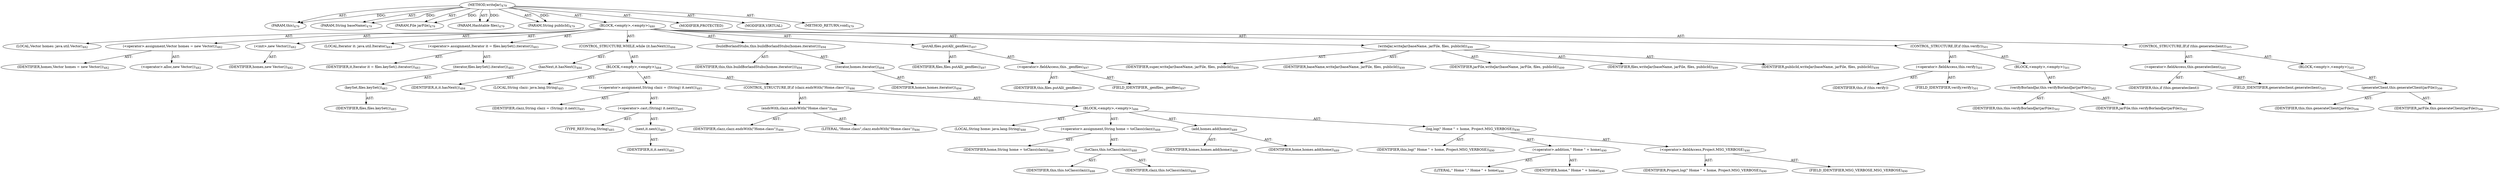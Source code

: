 digraph "writeJar" {  
"111669149712" [label = <(METHOD,writeJar)<SUB>479</SUB>> ]
"115964117011" [label = <(PARAM,this)<SUB>479</SUB>> ]
"115964117031" [label = <(PARAM,String baseName)<SUB>479</SUB>> ]
"115964117032" [label = <(PARAM,File jarFile)<SUB>479</SUB>> ]
"115964117033" [label = <(PARAM,Hashtable files)<SUB>479</SUB>> ]
"115964117034" [label = <(PARAM,String publicId)<SUB>479</SUB>> ]
"25769803822" [label = <(BLOCK,&lt;empty&gt;,&lt;empty&gt;)<SUB>480</SUB>> ]
"94489280541" [label = <(LOCAL,Vector homes: java.util.Vector)<SUB>482</SUB>> ]
"30064771371" [label = <(&lt;operator&gt;.assignment,Vector homes = new Vector())<SUB>482</SUB>> ]
"68719476977" [label = <(IDENTIFIER,homes,Vector homes = new Vector())<SUB>482</SUB>> ]
"30064771372" [label = <(&lt;operator&gt;.alloc,new Vector())<SUB>482</SUB>> ]
"30064771373" [label = <(&lt;init&gt;,new Vector())<SUB>482</SUB>> ]
"68719476978" [label = <(IDENTIFIER,homes,new Vector())<SUB>482</SUB>> ]
"94489280542" [label = <(LOCAL,Iterator it: java.util.Iterator)<SUB>483</SUB>> ]
"30064771374" [label = <(&lt;operator&gt;.assignment,Iterator it = files.keySet().iterator())<SUB>483</SUB>> ]
"68719476979" [label = <(IDENTIFIER,it,Iterator it = files.keySet().iterator())<SUB>483</SUB>> ]
"30064771375" [label = <(iterator,files.keySet().iterator())<SUB>483</SUB>> ]
"30064771376" [label = <(keySet,files.keySet())<SUB>483</SUB>> ]
"68719476980" [label = <(IDENTIFIER,files,files.keySet())<SUB>483</SUB>> ]
"47244640278" [label = <(CONTROL_STRUCTURE,WHILE,while (it.hasNext()))<SUB>484</SUB>> ]
"30064771377" [label = <(hasNext,it.hasNext())<SUB>484</SUB>> ]
"68719476981" [label = <(IDENTIFIER,it,it.hasNext())<SUB>484</SUB>> ]
"25769803823" [label = <(BLOCK,&lt;empty&gt;,&lt;empty&gt;)<SUB>484</SUB>> ]
"94489280543" [label = <(LOCAL,String clazz: java.lang.String)<SUB>485</SUB>> ]
"30064771378" [label = <(&lt;operator&gt;.assignment,String clazz = (String) it.next())<SUB>485</SUB>> ]
"68719476982" [label = <(IDENTIFIER,clazz,String clazz = (String) it.next())<SUB>485</SUB>> ]
"30064771379" [label = <(&lt;operator&gt;.cast,(String) it.next())<SUB>485</SUB>> ]
"180388626450" [label = <(TYPE_REF,String,String)<SUB>485</SUB>> ]
"30064771380" [label = <(next,it.next())<SUB>485</SUB>> ]
"68719476983" [label = <(IDENTIFIER,it,it.next())<SUB>485</SUB>> ]
"47244640279" [label = <(CONTROL_STRUCTURE,IF,if (clazz.endsWith(&quot;Home.class&quot;)))<SUB>486</SUB>> ]
"30064771381" [label = <(endsWith,clazz.endsWith(&quot;Home.class&quot;))<SUB>486</SUB>> ]
"68719476984" [label = <(IDENTIFIER,clazz,clazz.endsWith(&quot;Home.class&quot;))<SUB>486</SUB>> ]
"90194313271" [label = <(LITERAL,&quot;Home.class&quot;,clazz.endsWith(&quot;Home.class&quot;))<SUB>486</SUB>> ]
"25769803824" [label = <(BLOCK,&lt;empty&gt;,&lt;empty&gt;)<SUB>486</SUB>> ]
"94489280544" [label = <(LOCAL,String home: java.lang.String)<SUB>488</SUB>> ]
"30064771382" [label = <(&lt;operator&gt;.assignment,String home = toClass(clazz))<SUB>488</SUB>> ]
"68719476985" [label = <(IDENTIFIER,home,String home = toClass(clazz))<SUB>488</SUB>> ]
"30064771383" [label = <(toClass,this.toClass(clazz))<SUB>488</SUB>> ]
"68719476781" [label = <(IDENTIFIER,this,this.toClass(clazz))<SUB>488</SUB>> ]
"68719476986" [label = <(IDENTIFIER,clazz,this.toClass(clazz))<SUB>488</SUB>> ]
"30064771384" [label = <(add,homes.add(home))<SUB>489</SUB>> ]
"68719476987" [label = <(IDENTIFIER,homes,homes.add(home))<SUB>489</SUB>> ]
"68719476988" [label = <(IDENTIFIER,home,homes.add(home))<SUB>489</SUB>> ]
"30064771385" [label = <(log,log(&quot; Home &quot; + home, Project.MSG_VERBOSE))<SUB>490</SUB>> ]
"68719476782" [label = <(IDENTIFIER,this,log(&quot; Home &quot; + home, Project.MSG_VERBOSE))<SUB>490</SUB>> ]
"30064771386" [label = <(&lt;operator&gt;.addition,&quot; Home &quot; + home)<SUB>490</SUB>> ]
"90194313272" [label = <(LITERAL,&quot; Home &quot;,&quot; Home &quot; + home)<SUB>490</SUB>> ]
"68719476989" [label = <(IDENTIFIER,home,&quot; Home &quot; + home)<SUB>490</SUB>> ]
"30064771387" [label = <(&lt;operator&gt;.fieldAccess,Project.MSG_VERBOSE)<SUB>490</SUB>> ]
"68719476990" [label = <(IDENTIFIER,Project,log(&quot; Home &quot; + home, Project.MSG_VERBOSE))<SUB>490</SUB>> ]
"55834574904" [label = <(FIELD_IDENTIFIER,MSG_VERBOSE,MSG_VERBOSE)<SUB>490</SUB>> ]
"30064771388" [label = <(buildBorlandStubs,this.buildBorlandStubs(homes.iterator()))<SUB>494</SUB>> ]
"68719476783" [label = <(IDENTIFIER,this,this.buildBorlandStubs(homes.iterator()))<SUB>494</SUB>> ]
"30064771389" [label = <(iterator,homes.iterator())<SUB>494</SUB>> ]
"68719476991" [label = <(IDENTIFIER,homes,homes.iterator())<SUB>494</SUB>> ]
"30064771390" [label = <(putAll,files.putAll(_genfiles))<SUB>497</SUB>> ]
"68719476992" [label = <(IDENTIFIER,files,files.putAll(_genfiles))<SUB>497</SUB>> ]
"30064771391" [label = <(&lt;operator&gt;.fieldAccess,this._genfiles)<SUB>497</SUB>> ]
"68719476993" [label = <(IDENTIFIER,this,files.putAll(_genfiles))> ]
"55834574905" [label = <(FIELD_IDENTIFIER,_genfiles,_genfiles)<SUB>497</SUB>> ]
"30064771392" [label = <(writeJar,writeJar(baseName, jarFile, files, publicId))<SUB>499</SUB>> ]
"68719476994" [label = <(IDENTIFIER,super,writeJar(baseName, jarFile, files, publicId))<SUB>499</SUB>> ]
"68719476995" [label = <(IDENTIFIER,baseName,writeJar(baseName, jarFile, files, publicId))<SUB>499</SUB>> ]
"68719476996" [label = <(IDENTIFIER,jarFile,writeJar(baseName, jarFile, files, publicId))<SUB>499</SUB>> ]
"68719476997" [label = <(IDENTIFIER,files,writeJar(baseName, jarFile, files, publicId))<SUB>499</SUB>> ]
"68719476998" [label = <(IDENTIFIER,publicId,writeJar(baseName, jarFile, files, publicId))<SUB>499</SUB>> ]
"47244640280" [label = <(CONTROL_STRUCTURE,IF,if (this.verify))<SUB>501</SUB>> ]
"30064771393" [label = <(&lt;operator&gt;.fieldAccess,this.verify)<SUB>501</SUB>> ]
"68719476999" [label = <(IDENTIFIER,this,if (this.verify))> ]
"55834574906" [label = <(FIELD_IDENTIFIER,verify,verify)<SUB>501</SUB>> ]
"25769803825" [label = <(BLOCK,&lt;empty&gt;,&lt;empty&gt;)<SUB>501</SUB>> ]
"30064771394" [label = <(verifyBorlandJar,this.verifyBorlandJar(jarFile))<SUB>502</SUB>> ]
"68719476784" [label = <(IDENTIFIER,this,this.verifyBorlandJar(jarFile))<SUB>502</SUB>> ]
"68719477000" [label = <(IDENTIFIER,jarFile,this.verifyBorlandJar(jarFile))<SUB>502</SUB>> ]
"47244640281" [label = <(CONTROL_STRUCTURE,IF,if (this.generateclient))<SUB>505</SUB>> ]
"30064771395" [label = <(&lt;operator&gt;.fieldAccess,this.generateclient)<SUB>505</SUB>> ]
"68719477001" [label = <(IDENTIFIER,this,if (this.generateclient))> ]
"55834574907" [label = <(FIELD_IDENTIFIER,generateclient,generateclient)<SUB>505</SUB>> ]
"25769803826" [label = <(BLOCK,&lt;empty&gt;,&lt;empty&gt;)<SUB>505</SUB>> ]
"30064771396" [label = <(generateClient,this.generateClient(jarFile))<SUB>506</SUB>> ]
"68719476785" [label = <(IDENTIFIER,this,this.generateClient(jarFile))<SUB>506</SUB>> ]
"68719477002" [label = <(IDENTIFIER,jarFile,this.generateClient(jarFile))<SUB>506</SUB>> ]
"133143986232" [label = <(MODIFIER,PROTECTED)> ]
"133143986233" [label = <(MODIFIER,VIRTUAL)> ]
"128849018896" [label = <(METHOD_RETURN,void)<SUB>479</SUB>> ]
  "111669149712" -> "115964117011"  [ label = "AST: "] 
  "111669149712" -> "115964117031"  [ label = "AST: "] 
  "111669149712" -> "115964117032"  [ label = "AST: "] 
  "111669149712" -> "115964117033"  [ label = "AST: "] 
  "111669149712" -> "115964117034"  [ label = "AST: "] 
  "111669149712" -> "25769803822"  [ label = "AST: "] 
  "111669149712" -> "133143986232"  [ label = "AST: "] 
  "111669149712" -> "133143986233"  [ label = "AST: "] 
  "111669149712" -> "128849018896"  [ label = "AST: "] 
  "25769803822" -> "94489280541"  [ label = "AST: "] 
  "25769803822" -> "30064771371"  [ label = "AST: "] 
  "25769803822" -> "30064771373"  [ label = "AST: "] 
  "25769803822" -> "94489280542"  [ label = "AST: "] 
  "25769803822" -> "30064771374"  [ label = "AST: "] 
  "25769803822" -> "47244640278"  [ label = "AST: "] 
  "25769803822" -> "30064771388"  [ label = "AST: "] 
  "25769803822" -> "30064771390"  [ label = "AST: "] 
  "25769803822" -> "30064771392"  [ label = "AST: "] 
  "25769803822" -> "47244640280"  [ label = "AST: "] 
  "25769803822" -> "47244640281"  [ label = "AST: "] 
  "30064771371" -> "68719476977"  [ label = "AST: "] 
  "30064771371" -> "30064771372"  [ label = "AST: "] 
  "30064771373" -> "68719476978"  [ label = "AST: "] 
  "30064771374" -> "68719476979"  [ label = "AST: "] 
  "30064771374" -> "30064771375"  [ label = "AST: "] 
  "30064771375" -> "30064771376"  [ label = "AST: "] 
  "30064771376" -> "68719476980"  [ label = "AST: "] 
  "47244640278" -> "30064771377"  [ label = "AST: "] 
  "47244640278" -> "25769803823"  [ label = "AST: "] 
  "30064771377" -> "68719476981"  [ label = "AST: "] 
  "25769803823" -> "94489280543"  [ label = "AST: "] 
  "25769803823" -> "30064771378"  [ label = "AST: "] 
  "25769803823" -> "47244640279"  [ label = "AST: "] 
  "30064771378" -> "68719476982"  [ label = "AST: "] 
  "30064771378" -> "30064771379"  [ label = "AST: "] 
  "30064771379" -> "180388626450"  [ label = "AST: "] 
  "30064771379" -> "30064771380"  [ label = "AST: "] 
  "30064771380" -> "68719476983"  [ label = "AST: "] 
  "47244640279" -> "30064771381"  [ label = "AST: "] 
  "47244640279" -> "25769803824"  [ label = "AST: "] 
  "30064771381" -> "68719476984"  [ label = "AST: "] 
  "30064771381" -> "90194313271"  [ label = "AST: "] 
  "25769803824" -> "94489280544"  [ label = "AST: "] 
  "25769803824" -> "30064771382"  [ label = "AST: "] 
  "25769803824" -> "30064771384"  [ label = "AST: "] 
  "25769803824" -> "30064771385"  [ label = "AST: "] 
  "30064771382" -> "68719476985"  [ label = "AST: "] 
  "30064771382" -> "30064771383"  [ label = "AST: "] 
  "30064771383" -> "68719476781"  [ label = "AST: "] 
  "30064771383" -> "68719476986"  [ label = "AST: "] 
  "30064771384" -> "68719476987"  [ label = "AST: "] 
  "30064771384" -> "68719476988"  [ label = "AST: "] 
  "30064771385" -> "68719476782"  [ label = "AST: "] 
  "30064771385" -> "30064771386"  [ label = "AST: "] 
  "30064771385" -> "30064771387"  [ label = "AST: "] 
  "30064771386" -> "90194313272"  [ label = "AST: "] 
  "30064771386" -> "68719476989"  [ label = "AST: "] 
  "30064771387" -> "68719476990"  [ label = "AST: "] 
  "30064771387" -> "55834574904"  [ label = "AST: "] 
  "30064771388" -> "68719476783"  [ label = "AST: "] 
  "30064771388" -> "30064771389"  [ label = "AST: "] 
  "30064771389" -> "68719476991"  [ label = "AST: "] 
  "30064771390" -> "68719476992"  [ label = "AST: "] 
  "30064771390" -> "30064771391"  [ label = "AST: "] 
  "30064771391" -> "68719476993"  [ label = "AST: "] 
  "30064771391" -> "55834574905"  [ label = "AST: "] 
  "30064771392" -> "68719476994"  [ label = "AST: "] 
  "30064771392" -> "68719476995"  [ label = "AST: "] 
  "30064771392" -> "68719476996"  [ label = "AST: "] 
  "30064771392" -> "68719476997"  [ label = "AST: "] 
  "30064771392" -> "68719476998"  [ label = "AST: "] 
  "47244640280" -> "30064771393"  [ label = "AST: "] 
  "47244640280" -> "25769803825"  [ label = "AST: "] 
  "30064771393" -> "68719476999"  [ label = "AST: "] 
  "30064771393" -> "55834574906"  [ label = "AST: "] 
  "25769803825" -> "30064771394"  [ label = "AST: "] 
  "30064771394" -> "68719476784"  [ label = "AST: "] 
  "30064771394" -> "68719477000"  [ label = "AST: "] 
  "47244640281" -> "30064771395"  [ label = "AST: "] 
  "47244640281" -> "25769803826"  [ label = "AST: "] 
  "30064771395" -> "68719477001"  [ label = "AST: "] 
  "30064771395" -> "55834574907"  [ label = "AST: "] 
  "25769803826" -> "30064771396"  [ label = "AST: "] 
  "30064771396" -> "68719476785"  [ label = "AST: "] 
  "30064771396" -> "68719477002"  [ label = "AST: "] 
  "111669149712" -> "115964117011"  [ label = "DDG: "] 
  "111669149712" -> "115964117031"  [ label = "DDG: "] 
  "111669149712" -> "115964117032"  [ label = "DDG: "] 
  "111669149712" -> "115964117033"  [ label = "DDG: "] 
  "111669149712" -> "115964117034"  [ label = "DDG: "] 
}
